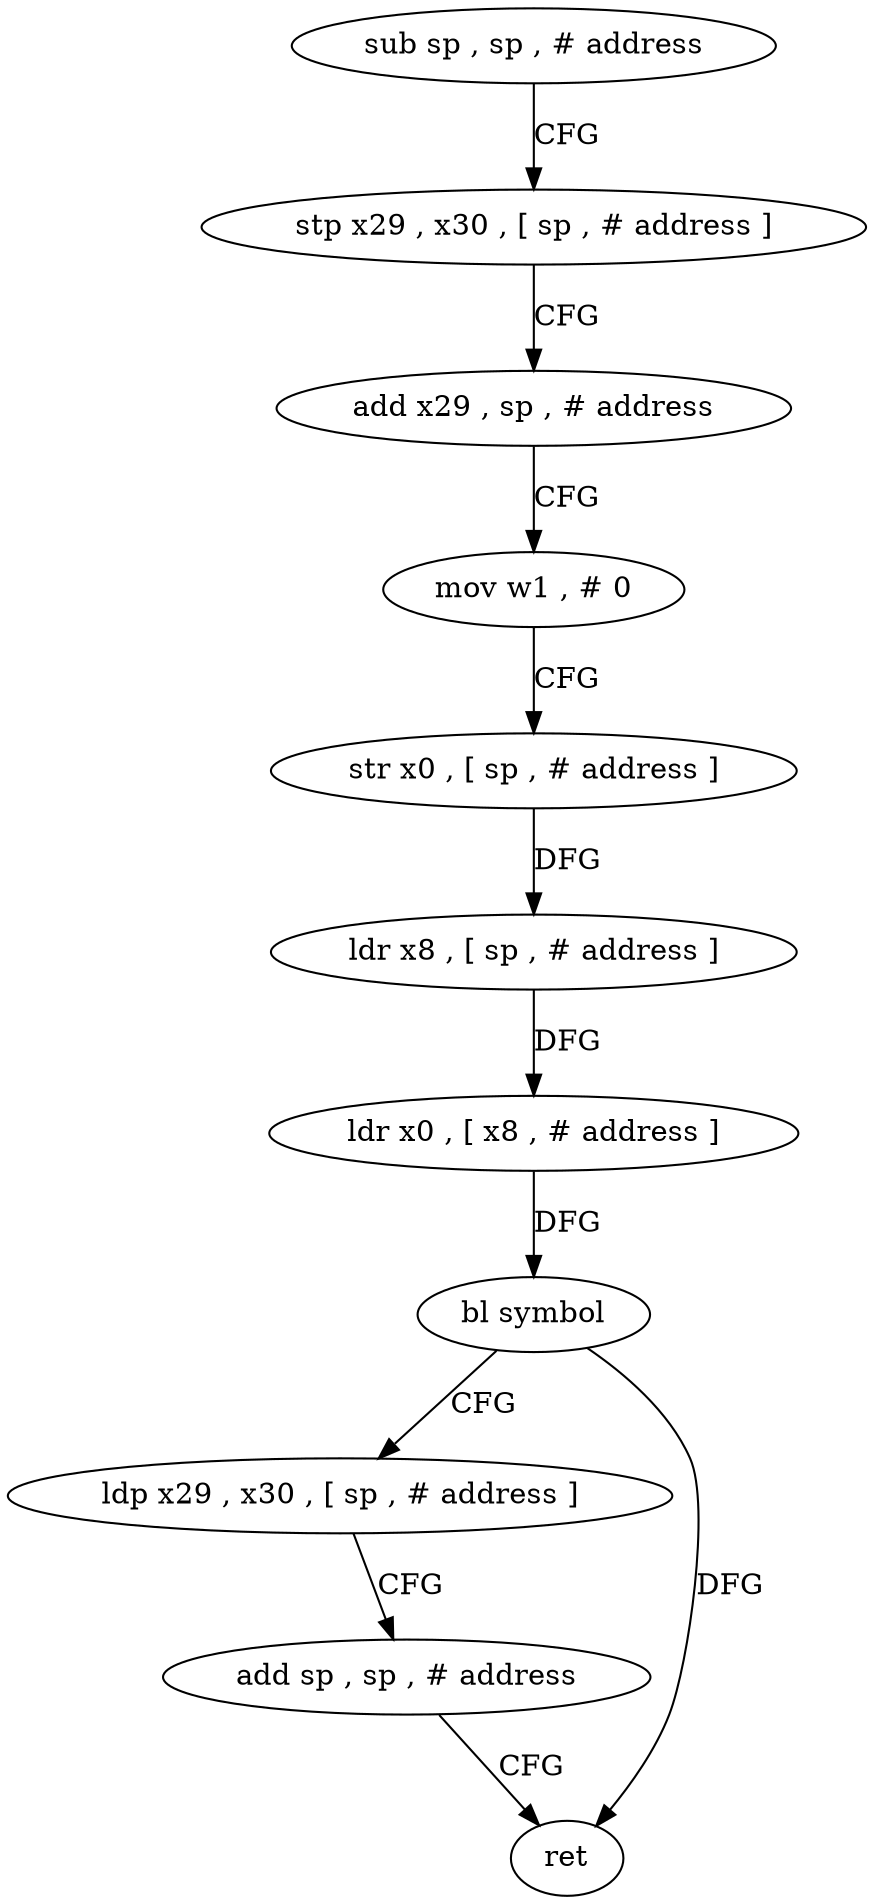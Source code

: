 digraph "func" {
"83092" [label = "sub sp , sp , # address" ]
"83096" [label = "stp x29 , x30 , [ sp , # address ]" ]
"83100" [label = "add x29 , sp , # address" ]
"83104" [label = "mov w1 , # 0" ]
"83108" [label = "str x0 , [ sp , # address ]" ]
"83112" [label = "ldr x8 , [ sp , # address ]" ]
"83116" [label = "ldr x0 , [ x8 , # address ]" ]
"83120" [label = "bl symbol" ]
"83124" [label = "ldp x29 , x30 , [ sp , # address ]" ]
"83128" [label = "add sp , sp , # address" ]
"83132" [label = "ret" ]
"83092" -> "83096" [ label = "CFG" ]
"83096" -> "83100" [ label = "CFG" ]
"83100" -> "83104" [ label = "CFG" ]
"83104" -> "83108" [ label = "CFG" ]
"83108" -> "83112" [ label = "DFG" ]
"83112" -> "83116" [ label = "DFG" ]
"83116" -> "83120" [ label = "DFG" ]
"83120" -> "83124" [ label = "CFG" ]
"83120" -> "83132" [ label = "DFG" ]
"83124" -> "83128" [ label = "CFG" ]
"83128" -> "83132" [ label = "CFG" ]
}

